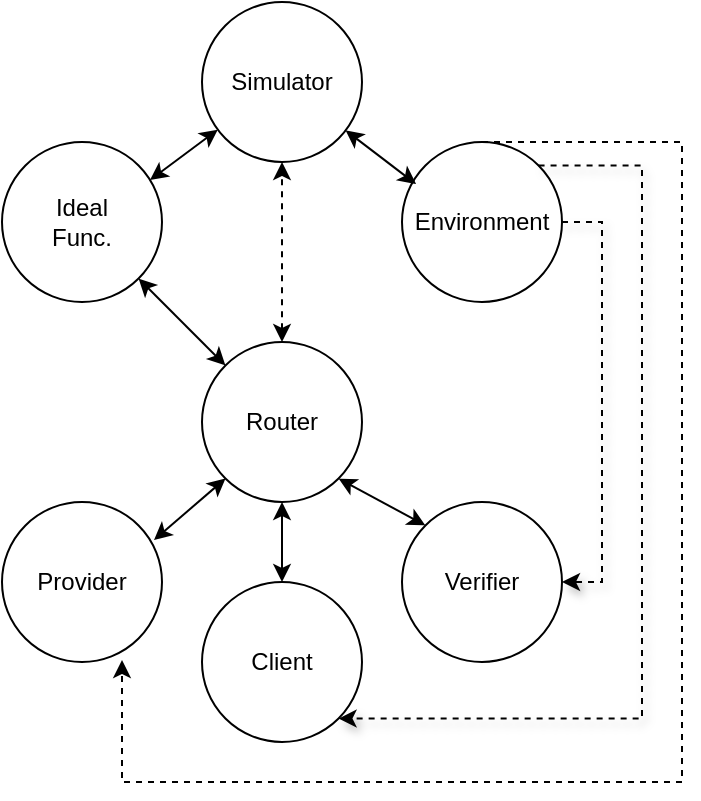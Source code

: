 <mxfile version="24.8.3">
  <diagram name="Page-1" id="6V2mLQUTaWA5yJJqlX0A">
    <mxGraphModel dx="1695" dy="759" grid="1" gridSize="10" guides="1" tooltips="1" connect="1" arrows="1" fold="1" page="1" pageScale="1" pageWidth="850" pageHeight="1100" math="0" shadow="0">
      <root>
        <mxCell id="0" />
        <mxCell id="1" parent="0" />
        <mxCell id="j2SzBoQA-mLHRf0w69m0-1" value="Provider" style="ellipse;whiteSpace=wrap;html=1;aspect=fixed;" vertex="1" parent="1">
          <mxGeometry x="220" y="280" width="80" height="80" as="geometry" />
        </mxCell>
        <mxCell id="j2SzBoQA-mLHRf0w69m0-4" value="" style="edgeStyle=orthogonalEdgeStyle;rounded=0;orthogonalLoop=1;jettySize=auto;html=1;endArrow=classic;endFill=1;startArrow=classic;startFill=1;" edge="1" parent="1" source="j2SzBoQA-mLHRf0w69m0-2" target="j2SzBoQA-mLHRf0w69m0-3">
          <mxGeometry relative="1" as="geometry" />
        </mxCell>
        <mxCell id="j2SzBoQA-mLHRf0w69m0-2" value="Client" style="ellipse;whiteSpace=wrap;html=1;aspect=fixed;" vertex="1" parent="1">
          <mxGeometry x="320" y="320" width="80" height="80" as="geometry" />
        </mxCell>
        <mxCell id="j2SzBoQA-mLHRf0w69m0-13" value="" style="edgeStyle=orthogonalEdgeStyle;rounded=0;orthogonalLoop=1;jettySize=auto;html=1;startArrow=classic;startFill=1;dashed=1;" edge="1" parent="1" source="j2SzBoQA-mLHRf0w69m0-3" target="j2SzBoQA-mLHRf0w69m0-11">
          <mxGeometry relative="1" as="geometry" />
        </mxCell>
        <mxCell id="j2SzBoQA-mLHRf0w69m0-3" value="Router" style="ellipse;whiteSpace=wrap;html=1;aspect=fixed;" vertex="1" parent="1">
          <mxGeometry x="320" y="200" width="80" height="80" as="geometry" />
        </mxCell>
        <mxCell id="j2SzBoQA-mLHRf0w69m0-7" value="" style="endArrow=classic;startArrow=classic;html=1;rounded=0;entryX=0;entryY=1;entryDx=0;entryDy=0;exitX=0.95;exitY=0.238;exitDx=0;exitDy=0;exitPerimeter=0;" edge="1" parent="1" source="j2SzBoQA-mLHRf0w69m0-1" target="j2SzBoQA-mLHRf0w69m0-3">
          <mxGeometry width="50" height="50" relative="1" as="geometry">
            <mxPoint x="280" y="320" as="sourcePoint" />
            <mxPoint x="320" y="280" as="targetPoint" />
          </mxGeometry>
        </mxCell>
        <mxCell id="j2SzBoQA-mLHRf0w69m0-8" value="Verifier" style="ellipse;whiteSpace=wrap;html=1;aspect=fixed;" vertex="1" parent="1">
          <mxGeometry x="420" y="280" width="80" height="80" as="geometry" />
        </mxCell>
        <mxCell id="j2SzBoQA-mLHRf0w69m0-9" value="" style="endArrow=classic;startArrow=classic;html=1;rounded=0;exitX=1;exitY=1;exitDx=0;exitDy=0;entryX=0;entryY=0;entryDx=0;entryDy=0;" edge="1" parent="1" source="j2SzBoQA-mLHRf0w69m0-3" target="j2SzBoQA-mLHRf0w69m0-8">
          <mxGeometry width="50" height="50" relative="1" as="geometry">
            <mxPoint x="400" y="420" as="sourcePoint" />
            <mxPoint x="450" y="370" as="targetPoint" />
          </mxGeometry>
        </mxCell>
        <mxCell id="j2SzBoQA-mLHRf0w69m0-10" value="Ideal&lt;br&gt;Func." style="ellipse;whiteSpace=wrap;html=1;aspect=fixed;" vertex="1" parent="1">
          <mxGeometry x="220" y="100" width="80" height="80" as="geometry" />
        </mxCell>
        <mxCell id="j2SzBoQA-mLHRf0w69m0-11" value="Simulator" style="ellipse;whiteSpace=wrap;html=1;aspect=fixed;" vertex="1" parent="1">
          <mxGeometry x="320" y="30" width="80" height="80" as="geometry" />
        </mxCell>
        <mxCell id="j2SzBoQA-mLHRf0w69m0-19" style="edgeStyle=orthogonalEdgeStyle;rounded=0;orthogonalLoop=1;jettySize=auto;html=1;exitX=1;exitY=0.5;exitDx=0;exitDy=0;entryX=1;entryY=0.5;entryDx=0;entryDy=0;shadow=1;dashed=1;" edge="1" parent="1" source="j2SzBoQA-mLHRf0w69m0-12" target="j2SzBoQA-mLHRf0w69m0-8">
          <mxGeometry relative="1" as="geometry" />
        </mxCell>
        <mxCell id="j2SzBoQA-mLHRf0w69m0-12" value="Environment" style="ellipse;whiteSpace=wrap;html=1;aspect=fixed;" vertex="1" parent="1">
          <mxGeometry x="420" y="100" width="80" height="80" as="geometry" />
        </mxCell>
        <mxCell id="j2SzBoQA-mLHRf0w69m0-14" value="" style="endArrow=classic;startArrow=classic;html=1;rounded=0;entryX=0;entryY=0;entryDx=0;entryDy=0;" edge="1" parent="1" source="j2SzBoQA-mLHRf0w69m0-10" target="j2SzBoQA-mLHRf0w69m0-3">
          <mxGeometry width="50" height="50" relative="1" as="geometry">
            <mxPoint x="270" y="190" as="sourcePoint" />
            <mxPoint x="320" y="140" as="targetPoint" />
          </mxGeometry>
        </mxCell>
        <mxCell id="j2SzBoQA-mLHRf0w69m0-17" value="" style="endArrow=classic;startArrow=classic;html=1;rounded=0;exitX=0.925;exitY=0.238;exitDx=0;exitDy=0;exitPerimeter=0;" edge="1" parent="1" source="j2SzBoQA-mLHRf0w69m0-10" target="j2SzBoQA-mLHRf0w69m0-11">
          <mxGeometry width="50" height="50" relative="1" as="geometry">
            <mxPoint x="210" y="420" as="sourcePoint" />
            <mxPoint x="260" y="370" as="targetPoint" />
          </mxGeometry>
        </mxCell>
        <mxCell id="j2SzBoQA-mLHRf0w69m0-18" value="" style="endArrow=classic;startArrow=classic;html=1;rounded=0;entryX=0.088;entryY=0.263;entryDx=0;entryDy=0;entryPerimeter=0;" edge="1" parent="1" source="j2SzBoQA-mLHRf0w69m0-11" target="j2SzBoQA-mLHRf0w69m0-12">
          <mxGeometry width="50" height="50" relative="1" as="geometry">
            <mxPoint x="304" y="129" as="sourcePoint" />
            <mxPoint x="338" y="104" as="targetPoint" />
          </mxGeometry>
        </mxCell>
        <mxCell id="j2SzBoQA-mLHRf0w69m0-20" style="edgeStyle=orthogonalEdgeStyle;rounded=0;orthogonalLoop=1;jettySize=auto;html=1;exitX=1;exitY=0;exitDx=0;exitDy=0;shadow=1;dashed=1;entryX=1;entryY=1;entryDx=0;entryDy=0;" edge="1" parent="1" source="j2SzBoQA-mLHRf0w69m0-12" target="j2SzBoQA-mLHRf0w69m0-2">
          <mxGeometry relative="1" as="geometry">
            <mxPoint x="510" y="150" as="sourcePoint" />
            <mxPoint x="420" y="370" as="targetPoint" />
            <Array as="points">
              <mxPoint x="540" y="112" />
              <mxPoint x="540" y="388" />
            </Array>
          </mxGeometry>
        </mxCell>
        <mxCell id="j2SzBoQA-mLHRf0w69m0-23" value="" style="endArrow=classic;startArrow=none;html=1;rounded=0;exitX=0.5;exitY=0;exitDx=0;exitDy=0;entryX=0.75;entryY=0.988;entryDx=0;entryDy=0;entryPerimeter=0;dashed=1;startFill=0;" edge="1" parent="1" source="j2SzBoQA-mLHRf0w69m0-12" target="j2SzBoQA-mLHRf0w69m0-1">
          <mxGeometry width="50" height="50" relative="1" as="geometry">
            <mxPoint x="510" y="95" as="sourcePoint" />
            <mxPoint x="560" y="45" as="targetPoint" />
            <Array as="points">
              <mxPoint x="560" y="100" />
              <mxPoint x="560" y="280" />
              <mxPoint x="560" y="420" />
              <mxPoint x="420" y="420" />
              <mxPoint x="280" y="420" />
            </Array>
          </mxGeometry>
        </mxCell>
      </root>
    </mxGraphModel>
  </diagram>
</mxfile>
